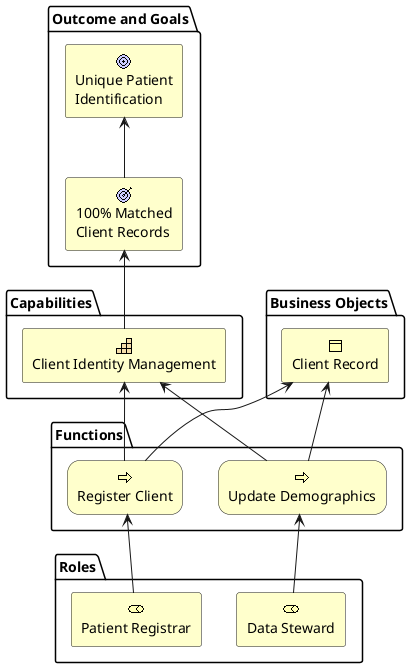 @startuml
skinparam linestyle polyline 
skinparam backgroundcolor transparent
skinparam rectangle<<behavior>> {
	roundCorner 25
}

sprite $bProcess jar:archimate/business-process
sprite $bRole jar:archimate/business-role
sprite $bObject jar:archimate/business-object
sprite $bGoal jar:archimate/motivation-goal
sprite $bOutcome jar:archimate/motivation-outcome
sprite $bCapability jar:archimate/strategy-capability


Package "Outcome and Goals" {
  rectangle "100% Matched\nClient Records" as outcome <<$bOutcome>> #Business
  rectangle "Unique Patient\nIdentification" as goal <<$bGoal>> #Business
}

Package Capabilities {
rectangle "Client Identity Management" as idMgmt <<$bCapability>> #Business
}

package Functions {
    rectangle "Register Client" as regClient <<$bProcess>><<behavior>> #Business
    rectangle "Update Demographics" as updateDemo <<$bProcess>><<behavior>> #Business
'    rectangle "Match / Merge Records" as matchMerge <<$bProcess>><<behavior>> #Business
}

package Roles {
    rectangle "Patient Registrar" as registrar <<$bRole>> #Business
    rectangle "Data Steward" as steward <<$bRole>> #Business
}


Package "Business Objects" {
rectangle "Client Record" as client <<$bObject>> #Business
'rectangle "Client Identifier" as id <<$bObject>> #Business
}

' Relationships
registrar -u-> regClient
steward -u-> updateDemo
'steward --> matchMerge

regClient -u-> idMgmt
updateDemo -u-> idMgmt
'matchMerge --> idMgmt

idMgmt -u-> outcome
outcome -u-> goal

regClient -u-> client
updateDemo -u-> client
'matchMerge --> id
@enduml